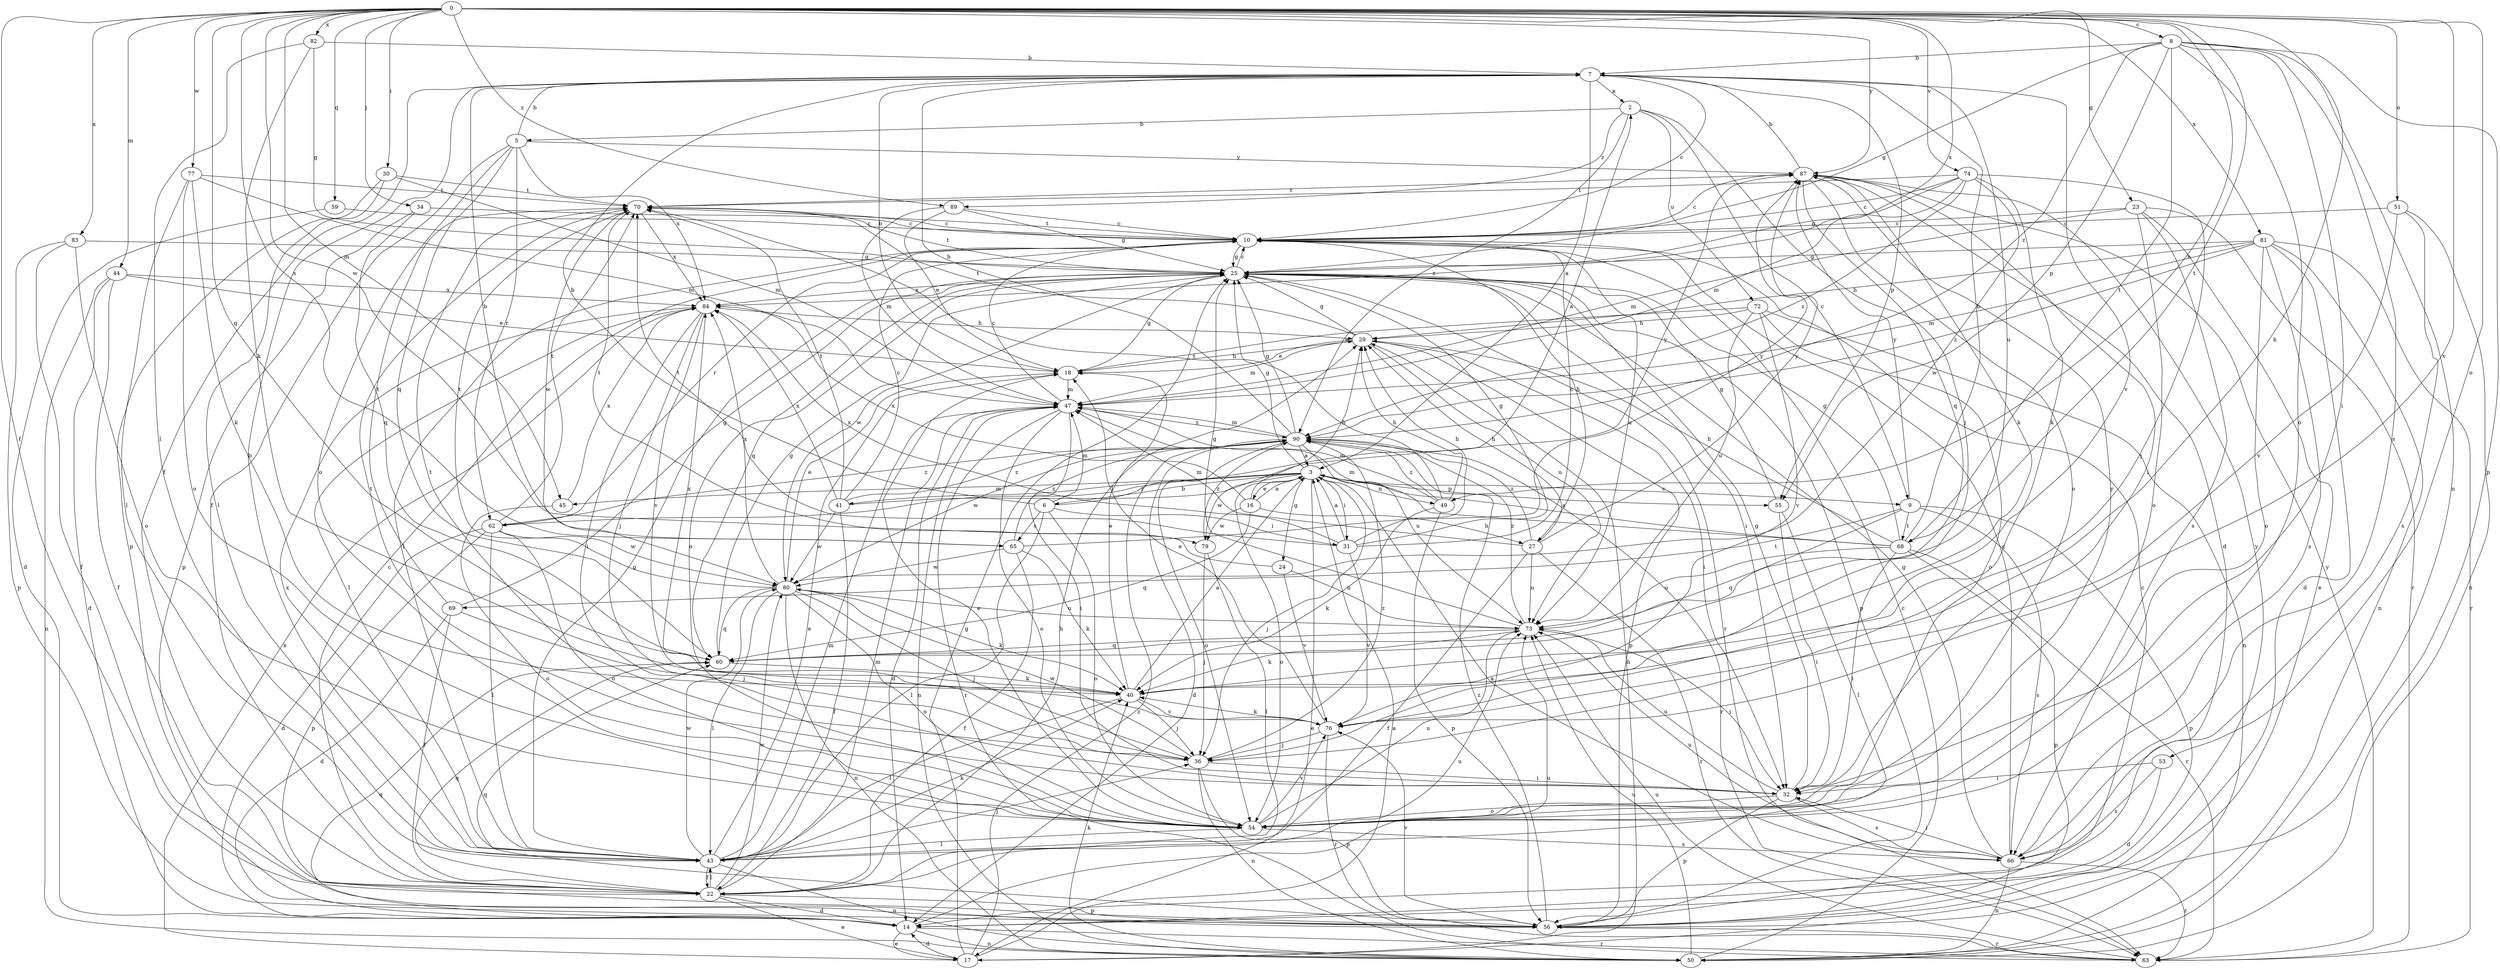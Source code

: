 strict digraph  {
0;
2;
3;
5;
6;
7;
8;
9;
10;
14;
16;
17;
18;
22;
23;
24;
25;
27;
29;
30;
31;
32;
34;
36;
40;
41;
43;
44;
45;
47;
49;
50;
51;
53;
54;
55;
56;
59;
60;
62;
63;
65;
66;
68;
69;
70;
72;
73;
74;
76;
77;
79;
80;
81;
82;
83;
84;
87;
89;
90;
0 -> 8  [label=c];
0 -> 22  [label=f];
0 -> 23  [label=g];
0 -> 30  [label=i];
0 -> 34  [label=j];
0 -> 40  [label=k];
0 -> 44  [label=m];
0 -> 45  [label=m];
0 -> 49  [label=n];
0 -> 51  [label=o];
0 -> 53  [label=o];
0 -> 59  [label=q];
0 -> 60  [label=q];
0 -> 65  [label=s];
0 -> 68  [label=t];
0 -> 74  [label=v];
0 -> 76  [label=v];
0 -> 77  [label=w];
0 -> 79  [label=w];
0 -> 81  [label=x];
0 -> 82  [label=x];
0 -> 83  [label=x];
0 -> 84  [label=x];
0 -> 87  [label=y];
0 -> 89  [label=z];
2 -> 5  [label=b];
2 -> 9  [label=c];
2 -> 36  [label=j];
2 -> 72  [label=u];
2 -> 89  [label=z];
2 -> 90  [label=z];
3 -> 6  [label=b];
3 -> 9  [label=c];
3 -> 16  [label=e];
3 -> 17  [label=e];
3 -> 24  [label=g];
3 -> 25  [label=g];
3 -> 31  [label=i];
3 -> 36  [label=j];
3 -> 41  [label=l];
3 -> 45  [label=m];
3 -> 49  [label=n];
3 -> 54  [label=o];
3 -> 55  [label=p];
3 -> 62  [label=r];
3 -> 79  [label=w];
5 -> 7  [label=b];
5 -> 22  [label=f];
5 -> 54  [label=o];
5 -> 60  [label=q];
5 -> 62  [label=r];
5 -> 84  [label=x];
5 -> 87  [label=y];
6 -> 2  [label=a];
6 -> 7  [label=b];
6 -> 31  [label=i];
6 -> 43  [label=l];
6 -> 47  [label=m];
6 -> 54  [label=o];
6 -> 65  [label=s];
7 -> 2  [label=a];
7 -> 3  [label=a];
7 -> 10  [label=c];
7 -> 22  [label=f];
7 -> 55  [label=p];
7 -> 73  [label=u];
7 -> 76  [label=v];
8 -> 7  [label=b];
8 -> 25  [label=g];
8 -> 32  [label=i];
8 -> 50  [label=n];
8 -> 54  [label=o];
8 -> 55  [label=p];
8 -> 56  [label=p];
8 -> 66  [label=s];
8 -> 68  [label=t];
8 -> 90  [label=z];
9 -> 56  [label=p];
9 -> 60  [label=q];
9 -> 66  [label=s];
9 -> 68  [label=t];
9 -> 69  [label=t];
9 -> 87  [label=y];
10 -> 25  [label=g];
10 -> 27  [label=h];
10 -> 43  [label=l];
10 -> 62  [label=r];
10 -> 70  [label=t];
10 -> 73  [label=u];
14 -> 17  [label=e];
14 -> 50  [label=n];
14 -> 60  [label=q];
14 -> 63  [label=r];
14 -> 73  [label=u];
16 -> 3  [label=a];
16 -> 27  [label=h];
16 -> 29  [label=h];
16 -> 60  [label=q];
16 -> 79  [label=w];
16 -> 84  [label=x];
17 -> 3  [label=a];
17 -> 14  [label=d];
17 -> 25  [label=g];
17 -> 29  [label=h];
17 -> 84  [label=x];
17 -> 90  [label=z];
18 -> 7  [label=b];
18 -> 25  [label=g];
18 -> 29  [label=h];
18 -> 47  [label=m];
22 -> 10  [label=c];
22 -> 14  [label=d];
22 -> 17  [label=e];
22 -> 29  [label=h];
22 -> 43  [label=l];
22 -> 47  [label=m];
22 -> 56  [label=p];
22 -> 60  [label=q];
22 -> 73  [label=u];
22 -> 80  [label=w];
23 -> 10  [label=c];
23 -> 17  [label=e];
23 -> 47  [label=m];
23 -> 54  [label=o];
23 -> 63  [label=r];
23 -> 66  [label=s];
24 -> 70  [label=t];
24 -> 73  [label=u];
24 -> 76  [label=v];
25 -> 10  [label=c];
25 -> 32  [label=i];
25 -> 54  [label=o];
25 -> 56  [label=p];
25 -> 60  [label=q];
25 -> 63  [label=r];
25 -> 70  [label=t];
25 -> 80  [label=w];
25 -> 84  [label=x];
27 -> 22  [label=f];
27 -> 29  [label=h];
27 -> 47  [label=m];
27 -> 63  [label=r];
27 -> 73  [label=u];
27 -> 87  [label=y];
27 -> 90  [label=z];
29 -> 18  [label=e];
29 -> 25  [label=g];
29 -> 32  [label=i];
29 -> 47  [label=m];
29 -> 56  [label=p];
29 -> 70  [label=t];
29 -> 73  [label=u];
30 -> 43  [label=l];
30 -> 47  [label=m];
30 -> 56  [label=p];
30 -> 70  [label=t];
31 -> 3  [label=a];
31 -> 10  [label=c];
31 -> 25  [label=g];
31 -> 29  [label=h];
31 -> 70  [label=t];
31 -> 76  [label=v];
31 -> 84  [label=x];
32 -> 25  [label=g];
32 -> 54  [label=o];
32 -> 56  [label=p];
32 -> 66  [label=s];
32 -> 70  [label=t];
32 -> 73  [label=u];
34 -> 10  [label=c];
34 -> 56  [label=p];
34 -> 60  [label=q];
36 -> 32  [label=i];
36 -> 50  [label=n];
36 -> 56  [label=p];
36 -> 70  [label=t];
36 -> 80  [label=w];
36 -> 90  [label=z];
40 -> 3  [label=a];
40 -> 18  [label=e];
40 -> 36  [label=j];
40 -> 43  [label=l];
40 -> 76  [label=v];
40 -> 84  [label=x];
41 -> 10  [label=c];
41 -> 22  [label=f];
41 -> 70  [label=t];
41 -> 80  [label=w];
41 -> 84  [label=x];
41 -> 87  [label=y];
41 -> 90  [label=z];
43 -> 7  [label=b];
43 -> 18  [label=e];
43 -> 22  [label=f];
43 -> 25  [label=g];
43 -> 36  [label=j];
43 -> 40  [label=k];
43 -> 47  [label=m];
43 -> 50  [label=n];
43 -> 80  [label=w];
43 -> 84  [label=x];
44 -> 14  [label=d];
44 -> 18  [label=e];
44 -> 22  [label=f];
44 -> 50  [label=n];
44 -> 84  [label=x];
45 -> 54  [label=o];
45 -> 84  [label=x];
47 -> 10  [label=c];
47 -> 14  [label=d];
47 -> 32  [label=i];
47 -> 50  [label=n];
47 -> 54  [label=o];
47 -> 63  [label=r];
47 -> 90  [label=z];
49 -> 29  [label=h];
49 -> 40  [label=k];
49 -> 47  [label=m];
49 -> 56  [label=p];
49 -> 70  [label=t];
49 -> 90  [label=z];
50 -> 10  [label=c];
50 -> 40  [label=k];
50 -> 73  [label=u];
51 -> 10  [label=c];
51 -> 50  [label=n];
51 -> 66  [label=s];
51 -> 76  [label=v];
53 -> 14  [label=d];
53 -> 32  [label=i];
53 -> 66  [label=s];
54 -> 18  [label=e];
54 -> 43  [label=l];
54 -> 66  [label=s];
54 -> 73  [label=u];
54 -> 76  [label=v];
54 -> 87  [label=y];
55 -> 25  [label=g];
55 -> 32  [label=i];
55 -> 43  [label=l];
56 -> 10  [label=c];
56 -> 60  [label=q];
56 -> 63  [label=r];
56 -> 76  [label=v];
56 -> 87  [label=y];
56 -> 90  [label=z];
59 -> 10  [label=c];
59 -> 14  [label=d];
60 -> 25  [label=g];
60 -> 40  [label=k];
62 -> 14  [label=d];
62 -> 43  [label=l];
62 -> 54  [label=o];
62 -> 56  [label=p];
62 -> 70  [label=t];
62 -> 80  [label=w];
62 -> 90  [label=z];
63 -> 73  [label=u];
63 -> 87  [label=y];
65 -> 7  [label=b];
65 -> 22  [label=f];
65 -> 40  [label=k];
65 -> 80  [label=w];
65 -> 87  [label=y];
65 -> 90  [label=z];
66 -> 3  [label=a];
66 -> 10  [label=c];
66 -> 25  [label=g];
66 -> 32  [label=i];
66 -> 50  [label=n];
66 -> 63  [label=r];
66 -> 73  [label=u];
68 -> 3  [label=a];
68 -> 7  [label=b];
68 -> 25  [label=g];
68 -> 29  [label=h];
68 -> 32  [label=i];
68 -> 47  [label=m];
68 -> 56  [label=p];
68 -> 63  [label=r];
68 -> 73  [label=u];
69 -> 14  [label=d];
69 -> 22  [label=f];
69 -> 25  [label=g];
69 -> 36  [label=j];
69 -> 70  [label=t];
70 -> 10  [label=c];
70 -> 80  [label=w];
70 -> 84  [label=x];
72 -> 18  [label=e];
72 -> 29  [label=h];
72 -> 50  [label=n];
72 -> 54  [label=o];
72 -> 73  [label=u];
72 -> 76  [label=v];
73 -> 25  [label=g];
73 -> 32  [label=i];
73 -> 40  [label=k];
73 -> 60  [label=q];
73 -> 90  [label=z];
74 -> 10  [label=c];
74 -> 25  [label=g];
74 -> 36  [label=j];
74 -> 40  [label=k];
74 -> 47  [label=m];
74 -> 70  [label=t];
74 -> 80  [label=w];
74 -> 90  [label=z];
76 -> 18  [label=e];
76 -> 36  [label=j];
76 -> 40  [label=k];
76 -> 63  [label=r];
77 -> 40  [label=k];
77 -> 43  [label=l];
77 -> 47  [label=m];
77 -> 54  [label=o];
77 -> 70  [label=t];
79 -> 36  [label=j];
79 -> 43  [label=l];
79 -> 90  [label=z];
80 -> 18  [label=e];
80 -> 36  [label=j];
80 -> 40  [label=k];
80 -> 43  [label=l];
80 -> 50  [label=n];
80 -> 54  [label=o];
80 -> 60  [label=q];
80 -> 70  [label=t];
80 -> 73  [label=u];
80 -> 84  [label=x];
81 -> 14  [label=d];
81 -> 25  [label=g];
81 -> 29  [label=h];
81 -> 47  [label=m];
81 -> 50  [label=n];
81 -> 54  [label=o];
81 -> 63  [label=r];
81 -> 66  [label=s];
81 -> 90  [label=z];
82 -> 7  [label=b];
82 -> 25  [label=g];
82 -> 40  [label=k];
82 -> 43  [label=l];
83 -> 22  [label=f];
83 -> 25  [label=g];
83 -> 54  [label=o];
83 -> 56  [label=p];
84 -> 29  [label=h];
84 -> 32  [label=i];
84 -> 36  [label=j];
84 -> 43  [label=l];
84 -> 76  [label=v];
87 -> 7  [label=b];
87 -> 10  [label=c];
87 -> 14  [label=d];
87 -> 32  [label=i];
87 -> 40  [label=k];
87 -> 54  [label=o];
87 -> 60  [label=q];
87 -> 70  [label=t];
89 -> 10  [label=c];
89 -> 18  [label=e];
89 -> 25  [label=g];
89 -> 47  [label=m];
90 -> 3  [label=a];
90 -> 7  [label=b];
90 -> 14  [label=d];
90 -> 25  [label=g];
90 -> 47  [label=m];
90 -> 54  [label=o];
90 -> 63  [label=r];
90 -> 73  [label=u];
90 -> 80  [label=w];
}
